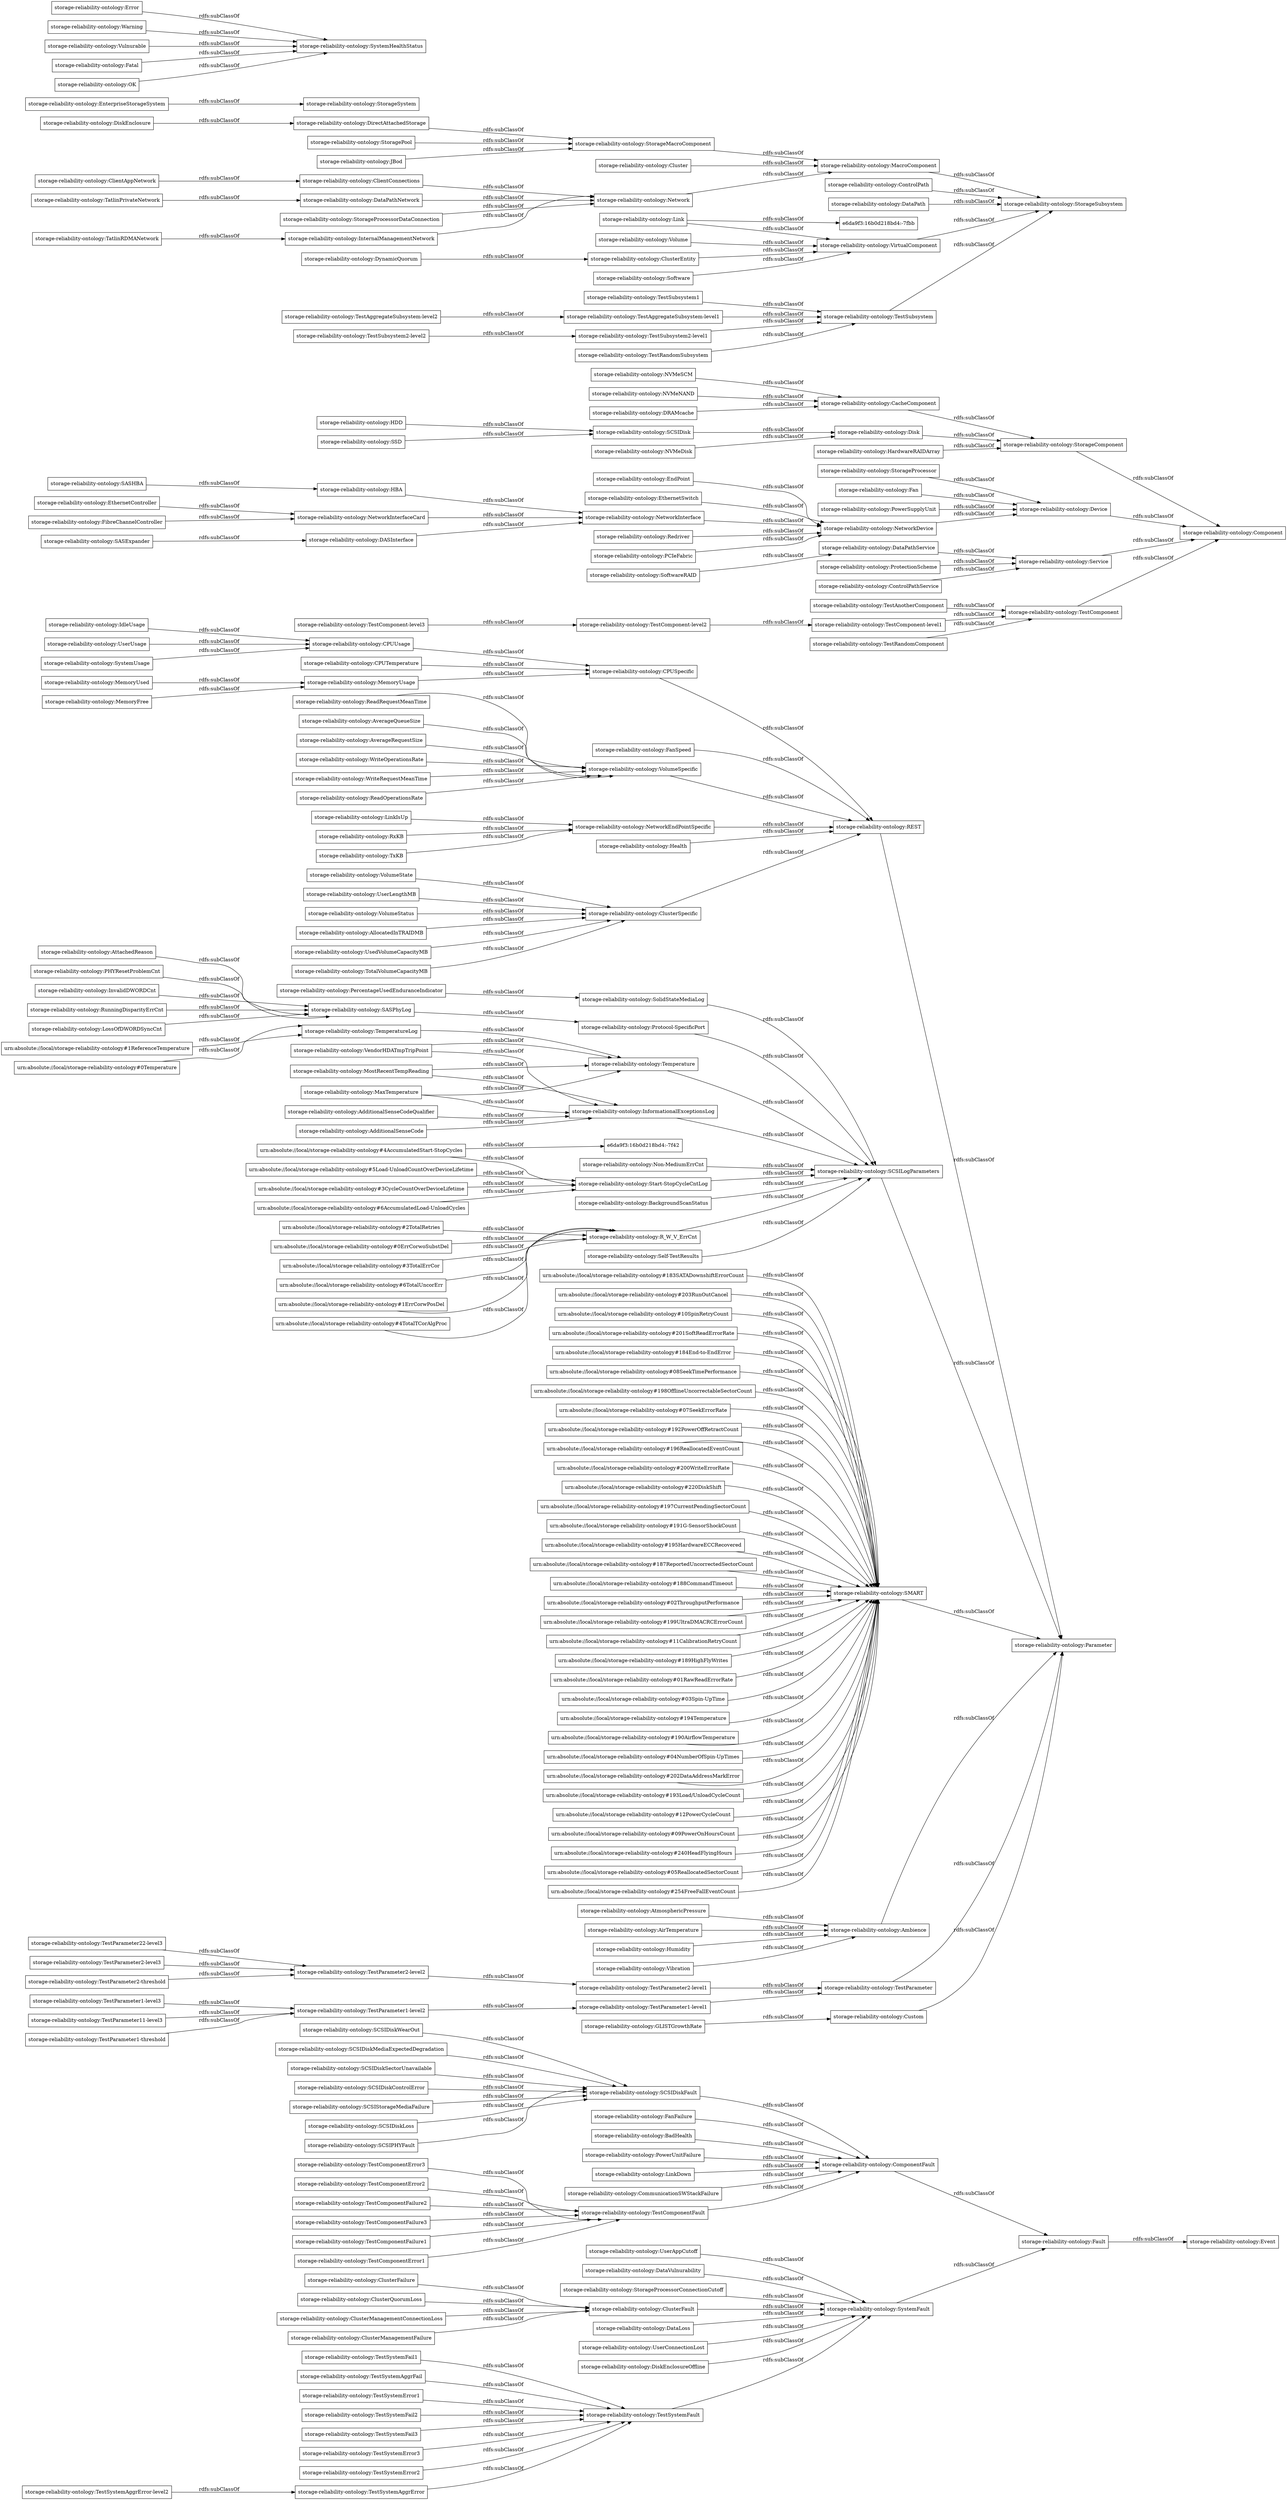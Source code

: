 digraph ar2dtool_diagram { 
rankdir=LR;
size="1000"
node [shape = rectangle, color="black"]; "storage-reliability-ontology:UserAppCutoff" "storage-reliability-ontology:ComponentFault" "storage-reliability-ontology:CPUUsage" "storage-reliability-ontology:PercentageUsedEnduranceIndicator" "urn:absolute://local/storage-reliability-ontology#1ReferenceTemperature" "urn:absolute://local/storage-reliability-ontology#01RawReadErrorRate" "storage-reliability-ontology:TestAnotherComponent" "storage-reliability-ontology:NetworkInterface" "storage-reliability-ontology:ProtectionScheme" "urn:absolute://local/storage-reliability-ontology#6TotalUncorErr" "storage-reliability-ontology:HBA" "storage-reliability-ontology:TestComponentError3" "storage-reliability-ontology:Fan" "storage-reliability-ontology:SASPhyLog" "urn:absolute://local/storage-reliability-ontology#03Spin-UpTime" "e6da9f3:16b0d218bd4:-7fbb" "storage-reliability-ontology:EthernetController" "storage-reliability-ontology:StoragePool" "storage-reliability-ontology:MemoryUsed" "urn:absolute://local/storage-reliability-ontology#194Temperature" "storage-reliability-ontology:StorageMacroComponent" "storage-reliability-ontology:ClusterEntity" "storage-reliability-ontology:TestComponent-level1" "urn:absolute://local/storage-reliability-ontology#1ErrCorwPosDel" "storage-reliability-ontology:WriteOperationsRate" "storage-reliability-ontology:TestParameter1-level1" "storage-reliability-ontology:REST" "storage-reliability-ontology:SCSILogParameters" "storage-reliability-ontology:SCSIStorageMediaFailure" "storage-reliability-ontology:Protocol-SpecificPort" "storage-reliability-ontology:ControlPathService" "storage-reliability-ontology:EnterpriseStorageSystem" "storage-reliability-ontology:FanFailure" "storage-reliability-ontology:RunningDisparityErrCnt" "urn:absolute://local/storage-reliability-ontology#190AirflowTemperature" "storage-reliability-ontology:TestComponentError2" "storage-reliability-ontology:TestSystemAggrFail" "storage-reliability-ontology:FibreChannelController" "storage-reliability-ontology:Temperature" "storage-reliability-ontology:StorageProcessorDataConnection" "storage-reliability-ontology:SMART" "storage-reliability-ontology:TestParameter22-level3" "storage-reliability-ontology:Error" "storage-reliability-ontology:Vibration" "storage-reliability-ontology:WriteRequestMeanTime" "urn:absolute://local/storage-reliability-ontology#04NumberOfSpin-UpTimes" "storage-reliability-ontology:StorageSystem" "storage-reliability-ontology:LossOfDWORDSyncCnt" "urn:absolute://local/storage-reliability-ontology#202DataAddressMarkError" "storage-reliability-ontology:ReadOperationsRate" "storage-reliability-ontology:DataVulnurability" "urn:absolute://local/storage-reliability-ontology#0Temperature" "storage-reliability-ontology:StorageProcessorConnectionCutoff" "storage-reliability-ontology:SoftwareRAID" "storage-reliability-ontology:JBod" "storage-reliability-ontology:TestSystemError1" "storage-reliability-ontology:LinkIsUp" "storage-reliability-ontology:ClusterFault" "storage-reliability-ontology:StorageSubsystem" "storage-reliability-ontology:NetworkInterfaceCard" "storage-reliability-ontology:SCSIDiskLoss" "storage-reliability-ontology:ReadRequestMeanTime" "storage-reliability-ontology:TestComponentFailure2" "urn:absolute://local/storage-reliability-ontology#193Load/UnloadCycleCount" "storage-reliability-ontology:TestSystemFail2" "storage-reliability-ontology:AverageQueueSize" "storage-reliability-ontology:CPUTemperature" "storage-reliability-ontology:AllocatedInTRAIDMB" "urn:absolute://local/storage-reliability-ontology#12PowerCycleCount" "storage-reliability-ontology:AtmosphericPressure" "storage-reliability-ontology:VendorHDATmpTripPoint" "storage-reliability-ontology:SCSIPHYFault" "storage-reliability-ontology:AdditionalSenseCode" "urn:absolute://local/storage-reliability-ontology#09PowerOnHoursCount" "storage-reliability-ontology:PowerSupplyUnit" "storage-reliability-ontology:TestSubsystem1" "urn:absolute://local/storage-reliability-ontology#240HeadFlyingHours" "urn:absolute://local/storage-reliability-ontology#05ReallocatedSectorCount" "storage-reliability-ontology:DASInterface" "storage-reliability-ontology:Software" "storage-reliability-ontology:Disk" "urn:absolute://local/storage-reliability-ontology#4TotalTCorAlgProc" "storage-reliability-ontology:SCSIDiskWearOut" "storage-reliability-ontology:RxKB" "storage-reliability-ontology:Start-StopCycleCntLog" "storage-reliability-ontology:TestComponentFailure3" "urn:absolute://local/storage-reliability-ontology#254FreeFallEventCount" "storage-reliability-ontology:ClusterQuorumLoss" "storage-reliability-ontology:TestSystemFail3" "storage-reliability-ontology:AdditionalSenseCodeQualifier" "storage-reliability-ontology:ClusterManagementConnectionLoss" "storage-reliability-ontology:DiskEnclosure" "storage-reliability-ontology:TestParameter" "storage-reliability-ontology:DataLoss" "storage-reliability-ontology:TestParameter1-level3" "storage-reliability-ontology:TestParameter1-level2" "urn:absolute://local/storage-reliability-ontology#183SATADownshiftErrorCount" "urn:absolute://local/storage-reliability-ontology#2TotalRetries" "storage-reliability-ontology:R_W_V_ErrCnt" "storage-reliability-ontology:Cluster" "storage-reliability-ontology:TestComponent-level2" "storage-reliability-ontology:Component" "urn:absolute://local/storage-reliability-ontology#203RunOutCancel" "storage-reliability-ontology:HardwareRAIDArray" "storage-reliability-ontology:InternalManagementNetwork" "storage-reliability-ontology:NetworkDevice" "storage-reliability-ontology:TestSystemError3" "storage-reliability-ontology:FanSpeed" "storage-reliability-ontology:TestAggregateSubsystem-level1" "storage-reliability-ontology:UsedVolumeCapacityMB" "storage-reliability-ontology:TatlinRDMANetwork" "storage-reliability-ontology:Ambience" "urn:absolute://local/storage-reliability-ontology#3CycleCountOverDeviceLifetime" "urn:absolute://local/storage-reliability-ontology#10SpinRetryCount" "storage-reliability-ontology:ControlPath" "storage-reliability-ontology:Redriver" "storage-reliability-ontology:VolumeSpecific" "storage-reliability-ontology:StorageComponent" "storage-reliability-ontology:Non-MediumErrCnt" "storage-reliability-ontology:Event" "urn:absolute://local/storage-reliability-ontology#6AccumulatedLoad-UnloadCycles" "urn:absolute://local/storage-reliability-ontology#201SoftReadErrorRate" "storage-reliability-ontology:MemoryFree" "storage-reliability-ontology:DataPath" "e6da9f3:16b0d218bd4:-7f42" "storage-reliability-ontology:TestParameter2-level3" "storage-reliability-ontology:BadHealth" "storage-reliability-ontology:PCIeFabric" "storage-reliability-ontology:TestComponent" "storage-reliability-ontology:SolidStateMediaLog" "storage-reliability-ontology:NetworkEndPointSpecific" "storage-reliability-ontology:EndPoint" "storage-reliability-ontology:UserConnectionLost" "storage-reliability-ontology:TestSystemError2" "urn:absolute://local/storage-reliability-ontology#184End-to-EndError" "storage-reliability-ontology:DiskEnclosureOffline" "storage-reliability-ontology:TestSystemAggrError-level2" "storage-reliability-ontology:TestSubsystem2-level2" "urn:absolute://local/storage-reliability-ontology#08SeekTimePerformance" "storage-reliability-ontology:Fault" "storage-reliability-ontology:NVMeSCM" "urn:absolute://local/storage-reliability-ontology#198OfflineUncorrectableSectorCount" "storage-reliability-ontology:PowerUnitFailure" "storage-reliability-ontology:DynamicQuorum" "urn:absolute://local/storage-reliability-ontology#07SeekErrorRate" "storage-reliability-ontology:LinkDown" "storage-reliability-ontology:Network" "urn:absolute://local/storage-reliability-ontology#192PowerOffRetractCount" "urn:absolute://local/storage-reliability-ontology#0ErrCorwoSubstDel" "storage-reliability-ontology:NVMeDisk" "storage-reliability-ontology:AttachedReason" "storage-reliability-ontology:TestSubsystem2-level1" "storage-reliability-ontology:MacroComponent" "storage-reliability-ontology:TxKB" "storage-reliability-ontology:ClientConnections" "storage-reliability-ontology:TestSystemFault" "storage-reliability-ontology:CacheComponent" "storage-reliability-ontology:AverageRequestSize" "urn:absolute://local/storage-reliability-ontology#196ReallocatedEventCount" "storage-reliability-ontology:DirectAttachedStorage" "storage-reliability-ontology:SystemFault" "storage-reliability-ontology:TestComponentFailure1" "urn:absolute://local/storage-reliability-ontology#200WriteErrorRate" "storage-reliability-ontology:Health" "storage-reliability-ontology:NVMeNAND" "storage-reliability-ontology:IdleUsage" "storage-reliability-ontology:SCSIDiskMediaExpectedDegradation" "storage-reliability-ontology:Parameter" "urn:absolute://local/storage-reliability-ontology#220DiskShift" "storage-reliability-ontology:TotalVolumeCapacityMB" "storage-reliability-ontology:BackgroundScanStatus" "storage-reliability-ontology:TestComponent-level3" "storage-reliability-ontology:TestParameter11-level3" "urn:absolute://local/storage-reliability-ontology#197CurrentPendingSectorCount" "storage-reliability-ontology:VolumeState" "storage-reliability-ontology:Device" "storage-reliability-ontology:EthernetSwitch" "storage-reliability-ontology:StorageProcessor" "storage-reliability-ontology:ClientAppNetwork" "urn:absolute://local/storage-reliability-ontology#191G-SensorShockCount" "storage-reliability-ontology:TestAggregateSubsystem-level2" "urn:absolute://local/storage-reliability-ontology#195HardwareECCRecovered" "storage-reliability-ontology:TestParameter1-threshold" "storage-reliability-ontology:SystemHealthStatus" "storage-reliability-ontology:PHYResetProblemCnt" "storage-reliability-ontology:ClusterSpecific" "storage-reliability-ontology:TestRandomComponent" "storage-reliability-ontology:TestParameter2-threshold" "storage-reliability-ontology:Custom" "storage-reliability-ontology:DRAMcache" "storage-reliability-ontology:SASExpander" "storage-reliability-ontology:Warning" "storage-reliability-ontology:UserLengthMB" "storage-reliability-ontology:AirTemperature" "storage-reliability-ontology:TemperatureLog" "storage-reliability-ontology:TestParameter2-level1" "storage-reliability-ontology:Link" "storage-reliability-ontology:TatlinPrivateNetwork" "urn:absolute://local/storage-reliability-ontology#187ReportedUncorrectedSectorCount" "storage-reliability-ontology:Vulnurable" "storage-reliability-ontology:Service" "storage-reliability-ontology:InformationalExceptionsLog" "urn:absolute://local/storage-reliability-ontology#188CommandTimeout" "urn:absolute://local/storage-reliability-ontology#02ThroughputPerformance" "urn:absolute://local/storage-reliability-ontology#199UltraDMACRCErrorCount" "storage-reliability-ontology:Humidity" "storage-reliability-ontology:TestComponentError1" "storage-reliability-ontology:SASHBA" "storage-reliability-ontology:MaxTemperature" "storage-reliability-ontology:DataPathNetwork" "urn:absolute://local/storage-reliability-ontology#4AccumulatedStart-StopCycles" "storage-reliability-ontology:Fatal" "storage-reliability-ontology:HDD" "storage-reliability-ontology:CommunicationSWStackFailure" "storage-reliability-ontology:VirtualComponent" "storage-reliability-ontology:TestParameter2-level2" "storage-reliability-ontology:SSD" "storage-reliability-ontology:SCSIDisk" "storage-reliability-ontology:MemoryUsage" "storage-reliability-ontology:ClusterManagementFailure" "urn:absolute://local/storage-reliability-ontology#11CalibrationRetryCount" "storage-reliability-ontology:OK" "storage-reliability-ontology:DataPathService" "storage-reliability-ontology:TestSubsystem" "urn:absolute://local/storage-reliability-ontology#3TotalErrCor" "storage-reliability-ontology:UserUsage" "storage-reliability-ontology:TestSystemAggrError" "storage-reliability-ontology:Volume" "storage-reliability-ontology:SCSIDiskSectorUnavailable" "storage-reliability-ontology:ClusterFailure" "storage-reliability-ontology:TestRandomSubsystem" "storage-reliability-ontology:TestComponentFault" "storage-reliability-ontology:SCSIDiskFault" "storage-reliability-ontology:InvalidDWORDCnt" "storage-reliability-ontology:GLISTGrowthRate" "urn:absolute://local/storage-reliability-ontology#5Load-UnloadCountOverDeviceLifetime" "storage-reliability-ontology:TestSystemFail1" "urn:absolute://local/storage-reliability-ontology#189HighFlyWrites" "storage-reliability-ontology:Self-TestResults" "storage-reliability-ontology:VolumeStatus" "storage-reliability-ontology:SCSIDiskControlError" "storage-reliability-ontology:CPUSpecific" "storage-reliability-ontology:MostRecentTempReading" "storage-reliability-ontology:SystemUsage" ; /*classes style*/
	"storage-reliability-ontology:StoragePool" -> "storage-reliability-ontology:StorageMacroComponent" [ label = "rdfs:subClassOf" ];
	"storage-reliability-ontology:NVMeDisk" -> "storage-reliability-ontology:Disk" [ label = "rdfs:subClassOf" ];
	"urn:absolute://local/storage-reliability-ontology#193Load/UnloadCycleCount" -> "storage-reliability-ontology:SMART" [ label = "rdfs:subClassOf" ];
	"storage-reliability-ontology:PowerUnitFailure" -> "storage-reliability-ontology:ComponentFault" [ label = "rdfs:subClassOf" ];
	"storage-reliability-ontology:SCSIDiskSectorUnavailable" -> "storage-reliability-ontology:SCSIDiskFault" [ label = "rdfs:subClassOf" ];
	"storage-reliability-ontology:StorageComponent" -> "storage-reliability-ontology:Component" [ label = "rdfs:subClassOf" ];
	"storage-reliability-ontology:TestSystemAggrFail" -> "storage-reliability-ontology:TestSystemFault" [ label = "rdfs:subClassOf" ];
	"urn:absolute://local/storage-reliability-ontology#194Temperature" -> "storage-reliability-ontology:SMART" [ label = "rdfs:subClassOf" ];
	"storage-reliability-ontology:Disk" -> "storage-reliability-ontology:StorageComponent" [ label = "rdfs:subClassOf" ];
	"storage-reliability-ontology:DataPath" -> "storage-reliability-ontology:StorageSubsystem" [ label = "rdfs:subClassOf" ];
	"storage-reliability-ontology:PercentageUsedEnduranceIndicator" -> "storage-reliability-ontology:SolidStateMediaLog" [ label = "rdfs:subClassOf" ];
	"storage-reliability-ontology:SCSIStorageMediaFailure" -> "storage-reliability-ontology:SCSIDiskFault" [ label = "rdfs:subClassOf" ];
	"storage-reliability-ontology:SCSIDisk" -> "storage-reliability-ontology:Disk" [ label = "rdfs:subClassOf" ];
	"storage-reliability-ontology:MemoryUsage" -> "storage-reliability-ontology:CPUSpecific" [ label = "rdfs:subClassOf" ];
	"storage-reliability-ontology:Protocol-SpecificPort" -> "storage-reliability-ontology:SCSILogParameters" [ label = "rdfs:subClassOf" ];
	"storage-reliability-ontology:ControlPathService" -> "storage-reliability-ontology:Service" [ label = "rdfs:subClassOf" ];
	"storage-reliability-ontology:Temperature" -> "storage-reliability-ontology:SCSILogParameters" [ label = "rdfs:subClassOf" ];
	"storage-reliability-ontology:DataPathService" -> "storage-reliability-ontology:Service" [ label = "rdfs:subClassOf" ];
	"storage-reliability-ontology:TestComponentFault" -> "storage-reliability-ontology:ComponentFault" [ label = "rdfs:subClassOf" ];
	"storage-reliability-ontology:SCSIDiskControlError" -> "storage-reliability-ontology:SCSIDiskFault" [ label = "rdfs:subClassOf" ];
	"urn:absolute://local/storage-reliability-ontology#09PowerOnHoursCount" -> "storage-reliability-ontology:SMART" [ label = "rdfs:subClassOf" ];
	"urn:absolute://local/storage-reliability-ontology#240HeadFlyingHours" -> "storage-reliability-ontology:SMART" [ label = "rdfs:subClassOf" ];
	"urn:absolute://local/storage-reliability-ontology#196ReallocatedEventCount" -> "storage-reliability-ontology:SMART" [ label = "rdfs:subClassOf" ];
	"storage-reliability-ontology:GLISTGrowthRate" -> "storage-reliability-ontology:Custom" [ label = "rdfs:subClassOf" ];
	"storage-reliability-ontology:DataLoss" -> "storage-reliability-ontology:SystemFault" [ label = "rdfs:subClassOf" ];
	"storage-reliability-ontology:VolumeState" -> "storage-reliability-ontology:ClusterSpecific" [ label = "rdfs:subClassOf" ];
	"storage-reliability-ontology:DiskEnclosureOffline" -> "storage-reliability-ontology:SystemFault" [ label = "rdfs:subClassOf" ];
	"storage-reliability-ontology:CPUSpecific" -> "storage-reliability-ontology:REST" [ label = "rdfs:subClassOf" ];
	"storage-reliability-ontology:FanFailure" -> "storage-reliability-ontology:ComponentFault" [ label = "rdfs:subClassOf" ];
	"storage-reliability-ontology:TatlinRDMANetwork" -> "storage-reliability-ontology:InternalManagementNetwork" [ label = "rdfs:subClassOf" ];
	"storage-reliability-ontology:ComponentFault" -> "storage-reliability-ontology:Fault" [ label = "rdfs:subClassOf" ];
	"storage-reliability-ontology:TestSystemAggrError-level2" -> "storage-reliability-ontology:TestSystemAggrError" [ label = "rdfs:subClassOf" ];
	"storage-reliability-ontology:TestSubsystem1" -> "storage-reliability-ontology:TestSubsystem" [ label = "rdfs:subClassOf" ];
	"storage-reliability-ontology:Ambience" -> "storage-reliability-ontology:Parameter" [ label = "rdfs:subClassOf" ];
	"storage-reliability-ontology:ClusterManagementConnectionLoss" -> "storage-reliability-ontology:ClusterFault" [ label = "rdfs:subClassOf" ];
	"storage-reliability-ontology:PowerSupplyUnit" -> "storage-reliability-ontology:Device" [ label = "rdfs:subClassOf" ];
	"urn:absolute://local/storage-reliability-ontology#197CurrentPendingSectorCount" -> "storage-reliability-ontology:SMART" [ label = "rdfs:subClassOf" ];
	"storage-reliability-ontology:ClientAppNetwork" -> "storage-reliability-ontology:ClientConnections" [ label = "rdfs:subClassOf" ];
	"storage-reliability-ontology:TestParameter2-level3" -> "storage-reliability-ontology:TestParameter2-level2" [ label = "rdfs:subClassOf" ];
	"storage-reliability-ontology:TestSystemFail3" -> "storage-reliability-ontology:TestSystemFault" [ label = "rdfs:subClassOf" ];
	"storage-reliability-ontology:Start-StopCycleCntLog" -> "storage-reliability-ontology:SCSILogParameters" [ label = "rdfs:subClassOf" ];
	"storage-reliability-ontology:TestSystemFault" -> "storage-reliability-ontology:SystemFault" [ label = "rdfs:subClassOf" ];
	"urn:absolute://local/storage-reliability-ontology#189HighFlyWrites" -> "storage-reliability-ontology:SMART" [ label = "rdfs:subClassOf" ];
	"storage-reliability-ontology:ClusterFailure" -> "storage-reliability-ontology:ClusterFault" [ label = "rdfs:subClassOf" ];
	"storage-reliability-ontology:DiskEnclosure" -> "storage-reliability-ontology:DirectAttachedStorage" [ label = "rdfs:subClassOf" ];
	"urn:absolute://local/storage-reliability-ontology#200WriteErrorRate" -> "storage-reliability-ontology:SMART" [ label = "rdfs:subClassOf" ];
	"urn:absolute://local/storage-reliability-ontology#1ReferenceTemperature" -> "storage-reliability-ontology:TemperatureLog" [ label = "rdfs:subClassOf" ];
	"storage-reliability-ontology:AdditionalSenseCode" -> "storage-reliability-ontology:InformationalExceptionsLog" [ label = "rdfs:subClassOf" ];
	"urn:absolute://local/storage-reliability-ontology#08SeekTimePerformance" -> "storage-reliability-ontology:SMART" [ label = "rdfs:subClassOf" ];
	"storage-reliability-ontology:Link" -> "e6da9f3:16b0d218bd4:-7fbb" [ label = "rdfs:subClassOf" ];
	"storage-reliability-ontology:Link" -> "storage-reliability-ontology:VirtualComponent" [ label = "rdfs:subClassOf" ];
	"storage-reliability-ontology:BadHealth" -> "storage-reliability-ontology:ComponentFault" [ label = "rdfs:subClassOf" ];
	"storage-reliability-ontology:TestRandomSubsystem" -> "storage-reliability-ontology:TestSubsystem" [ label = "rdfs:subClassOf" ];
	"storage-reliability-ontology:JBod" -> "storage-reliability-ontology:StorageMacroComponent" [ label = "rdfs:subClassOf" ];
	"storage-reliability-ontology:ClusterFault" -> "storage-reliability-ontology:SystemFault" [ label = "rdfs:subClassOf" ];
	"storage-reliability-ontology:SystemUsage" -> "storage-reliability-ontology:CPUUsage" [ label = "rdfs:subClassOf" ];
	"storage-reliability-ontology:MacroComponent" -> "storage-reliability-ontology:StorageSubsystem" [ label = "rdfs:subClassOf" ];
	"storage-reliability-ontology:TestComponentFailure2" -> "storage-reliability-ontology:TestComponentFault" [ label = "rdfs:subClassOf" ];
	"storage-reliability-ontology:Redriver" -> "storage-reliability-ontology:NetworkDevice" [ label = "rdfs:subClassOf" ];
	"storage-reliability-ontology:AttachedReason" -> "storage-reliability-ontology:SASPhyLog" [ label = "rdfs:subClassOf" ];
	"storage-reliability-ontology:AdditionalSenseCodeQualifier" -> "storage-reliability-ontology:InformationalExceptionsLog" [ label = "rdfs:subClassOf" ];
	"storage-reliability-ontology:TestComponentError2" -> "storage-reliability-ontology:TestComponentFault" [ label = "rdfs:subClassOf" ];
	"urn:absolute://local/storage-reliability-ontology#184End-to-EndError" -> "storage-reliability-ontology:SMART" [ label = "rdfs:subClassOf" ];
	"storage-reliability-ontology:LinkIsUp" -> "storage-reliability-ontology:NetworkEndPointSpecific" [ label = "rdfs:subClassOf" ];
	"storage-reliability-ontology:Service" -> "storage-reliability-ontology:Component" [ label = "rdfs:subClassOf" ];
	"urn:absolute://local/storage-reliability-ontology#0Temperature" -> "storage-reliability-ontology:TemperatureLog" [ label = "rdfs:subClassOf" ];
	"storage-reliability-ontology:PCIeFabric" -> "storage-reliability-ontology:NetworkDevice" [ label = "rdfs:subClassOf" ];
	"storage-reliability-ontology:WriteOperationsRate" -> "storage-reliability-ontology:VolumeSpecific" [ label = "rdfs:subClassOf" ];
	"storage-reliability-ontology:Health" -> "storage-reliability-ontology:REST" [ label = "rdfs:subClassOf" ];
	"storage-reliability-ontology:StorageProcessorDataConnection" -> "storage-reliability-ontology:Network" [ label = "rdfs:subClassOf" ];
	"storage-reliability-ontology:TestComponent-level3" -> "storage-reliability-ontology:TestComponent-level2" [ label = "rdfs:subClassOf" ];
	"urn:absolute://local/storage-reliability-ontology#195HardwareECCRecovered" -> "storage-reliability-ontology:SMART" [ label = "rdfs:subClassOf" ];
	"storage-reliability-ontology:WriteRequestMeanTime" -> "storage-reliability-ontology:VolumeSpecific" [ label = "rdfs:subClassOf" ];
	"urn:absolute://local/storage-reliability-ontology#220DiskShift" -> "storage-reliability-ontology:SMART" [ label = "rdfs:subClassOf" ];
	"storage-reliability-ontology:CacheComponent" -> "storage-reliability-ontology:StorageComponent" [ label = "rdfs:subClassOf" ];
	"storage-reliability-ontology:NetworkEndPointSpecific" -> "storage-reliability-ontology:REST" [ label = "rdfs:subClassOf" ];
	"storage-reliability-ontology:ClientConnections" -> "storage-reliability-ontology:Network" [ label = "rdfs:subClassOf" ];
	"storage-reliability-ontology:SoftwareRAID" -> "storage-reliability-ontology:DataPathService" [ label = "rdfs:subClassOf" ];
	"storage-reliability-ontology:TestAggregateSubsystem-level1" -> "storage-reliability-ontology:TestSubsystem" [ label = "rdfs:subClassOf" ];
	"storage-reliability-ontology:TestSystemError2" -> "storage-reliability-ontology:TestSystemFault" [ label = "rdfs:subClassOf" ];
	"storage-reliability-ontology:TxKB" -> "storage-reliability-ontology:NetworkEndPointSpecific" [ label = "rdfs:subClassOf" ];
	"storage-reliability-ontology:Humidity" -> "storage-reliability-ontology:Ambience" [ label = "rdfs:subClassOf" ];
	"storage-reliability-ontology:TestParameter1-level3" -> "storage-reliability-ontology:TestParameter1-level2" [ label = "rdfs:subClassOf" ];
	"urn:absolute://local/storage-reliability-ontology#199UltraDMACRCErrorCount" -> "storage-reliability-ontology:SMART" [ label = "rdfs:subClassOf" ];
	"storage-reliability-ontology:DynamicQuorum" -> "storage-reliability-ontology:ClusterEntity" [ label = "rdfs:subClassOf" ];
	"urn:absolute://local/storage-reliability-ontology#3TotalErrCor" -> "storage-reliability-ontology:R_W_V_ErrCnt" [ label = "rdfs:subClassOf" ];
	"storage-reliability-ontology:TestSubsystem2-level2" -> "storage-reliability-ontology:TestSubsystem2-level1" [ label = "rdfs:subClassOf" ];
	"urn:absolute://local/storage-reliability-ontology#188CommandTimeout" -> "storage-reliability-ontology:SMART" [ label = "rdfs:subClassOf" ];
	"storage-reliability-ontology:DataPathNetwork" -> "storage-reliability-ontology:Network" [ label = "rdfs:subClassOf" ];
	"storage-reliability-ontology:CommunicationSWStackFailure" -> "storage-reliability-ontology:ComponentFault" [ label = "rdfs:subClassOf" ];
	"storage-reliability-ontology:Error" -> "storage-reliability-ontology:SystemHealthStatus" [ label = "rdfs:subClassOf" ];
	"storage-reliability-ontology:Fault" -> "storage-reliability-ontology:Event" [ label = "rdfs:subClassOf" ];
	"storage-reliability-ontology:Cluster" -> "storage-reliability-ontology:MacroComponent" [ label = "rdfs:subClassOf" ];
	"storage-reliability-ontology:TestParameter2-level1" -> "storage-reliability-ontology:TestParameter" [ label = "rdfs:subClassOf" ];
	"storage-reliability-ontology:TestSystemFail1" -> "storage-reliability-ontology:TestSystemFault" [ label = "rdfs:subClassOf" ];
	"urn:absolute://local/storage-reliability-ontology#01RawReadErrorRate" -> "storage-reliability-ontology:SMART" [ label = "rdfs:subClassOf" ];
	"storage-reliability-ontology:SCSILogParameters" -> "storage-reliability-ontology:Parameter" [ label = "rdfs:subClassOf" ];
	"storage-reliability-ontology:SolidStateMediaLog" -> "storage-reliability-ontology:SCSILogParameters" [ label = "rdfs:subClassOf" ];
	"storage-reliability-ontology:DirectAttachedStorage" -> "storage-reliability-ontology:StorageMacroComponent" [ label = "rdfs:subClassOf" ];
	"storage-reliability-ontology:Fatal" -> "storage-reliability-ontology:SystemHealthStatus" [ label = "rdfs:subClassOf" ];
	"storage-reliability-ontology:EthernetController" -> "storage-reliability-ontology:NetworkInterfaceCard" [ label = "rdfs:subClassOf" ];
	"storage-reliability-ontology:SCSIDiskWearOut" -> "storage-reliability-ontology:SCSIDiskFault" [ label = "rdfs:subClassOf" ];
	"storage-reliability-ontology:MaxTemperature" -> "storage-reliability-ontology:Temperature" [ label = "rdfs:subClassOf" ];
	"storage-reliability-ontology:MaxTemperature" -> "storage-reliability-ontology:InformationalExceptionsLog" [ label = "rdfs:subClassOf" ];
	"storage-reliability-ontology:SASHBA" -> "storage-reliability-ontology:HBA" [ label = "rdfs:subClassOf" ];
	"storage-reliability-ontology:SASExpander" -> "storage-reliability-ontology:DASInterface" [ label = "rdfs:subClassOf" ];
	"urn:absolute://local/storage-reliability-ontology#11CalibrationRetryCount" -> "storage-reliability-ontology:SMART" [ label = "rdfs:subClassOf" ];
	"urn:absolute://local/storage-reliability-ontology#5Load-UnloadCountOverDeviceLifetime" -> "storage-reliability-ontology:Start-StopCycleCntLog" [ label = "rdfs:subClassOf" ];
	"urn:absolute://local/storage-reliability-ontology#3CycleCountOverDeviceLifetime" -> "storage-reliability-ontology:Start-StopCycleCntLog" [ label = "rdfs:subClassOf" ];
	"storage-reliability-ontology:AverageRequestSize" -> "storage-reliability-ontology:VolumeSpecific" [ label = "rdfs:subClassOf" ];
	"storage-reliability-ontology:TatlinPrivateNetwork" -> "storage-reliability-ontology:DataPathNetwork" [ label = "rdfs:subClassOf" ];
	"storage-reliability-ontology:MemoryUsed" -> "storage-reliability-ontology:MemoryUsage" [ label = "rdfs:subClassOf" ];
	"urn:absolute://local/storage-reliability-ontology#4TotalTCorAlgProc" -> "storage-reliability-ontology:R_W_V_ErrCnt" [ label = "rdfs:subClassOf" ];
	"storage-reliability-ontology:InformationalExceptionsLog" -> "storage-reliability-ontology:SCSILogParameters" [ label = "rdfs:subClassOf" ];
	"storage-reliability-ontology:SCSIDiskMediaExpectedDegradation" -> "storage-reliability-ontology:SCSIDiskFault" [ label = "rdfs:subClassOf" ];
	"storage-reliability-ontology:TotalVolumeCapacityMB" -> "storage-reliability-ontology:ClusterSpecific" [ label = "rdfs:subClassOf" ];
	"storage-reliability-ontology:Device" -> "storage-reliability-ontology:Component" [ label = "rdfs:subClassOf" ];
	"storage-reliability-ontology:TemperatureLog" -> "storage-reliability-ontology:Temperature" [ label = "rdfs:subClassOf" ];
	"storage-reliability-ontology:TestParameter11-level3" -> "storage-reliability-ontology:TestParameter1-level2" [ label = "rdfs:subClassOf" ];
	"storage-reliability-ontology:NVMeSCM" -> "storage-reliability-ontology:CacheComponent" [ label = "rdfs:subClassOf" ];
	"storage-reliability-ontology:StorageMacroComponent" -> "storage-reliability-ontology:MacroComponent" [ label = "rdfs:subClassOf" ];
	"urn:absolute://local/storage-reliability-ontology#6TotalUncorErr" -> "storage-reliability-ontology:R_W_V_ErrCnt" [ label = "rdfs:subClassOf" ];
	"storage-reliability-ontology:InvalidDWORDCnt" -> "storage-reliability-ontology:SASPhyLog" [ label = "rdfs:subClassOf" ];
	"storage-reliability-ontology:StorageProcessorConnectionCutoff" -> "storage-reliability-ontology:SystemFault" [ label = "rdfs:subClassOf" ];
	"storage-reliability-ontology:TestComponent-level1" -> "storage-reliability-ontology:TestComponent" [ label = "rdfs:subClassOf" ];
	"urn:absolute://local/storage-reliability-ontology#203RunOutCancel" -> "storage-reliability-ontology:SMART" [ label = "rdfs:subClassOf" ];
	"urn:absolute://local/storage-reliability-ontology#183SATADownshiftErrorCount" -> "storage-reliability-ontology:SMART" [ label = "rdfs:subClassOf" ];
	"storage-reliability-ontology:Non-MediumErrCnt" -> "storage-reliability-ontology:SCSILogParameters" [ label = "rdfs:subClassOf" ];
	"storage-reliability-ontology:UserUsage" -> "storage-reliability-ontology:CPUUsage" [ label = "rdfs:subClassOf" ];
	"storage-reliability-ontology:EthernetSwitch" -> "storage-reliability-ontology:NetworkDevice" [ label = "rdfs:subClassOf" ];
	"storage-reliability-ontology:NetworkInterface" -> "storage-reliability-ontology:NetworkDevice" [ label = "rdfs:subClassOf" ];
	"urn:absolute://local/storage-reliability-ontology#03Spin-UpTime" -> "storage-reliability-ontology:SMART" [ label = "rdfs:subClassOf" ];
	"storage-reliability-ontology:Custom" -> "storage-reliability-ontology:Parameter" [ label = "rdfs:subClassOf" ];
	"storage-reliability-ontology:FanSpeed" -> "storage-reliability-ontology:REST" [ label = "rdfs:subClassOf" ];
	"storage-reliability-ontology:Volume" -> "storage-reliability-ontology:VirtualComponent" [ label = "rdfs:subClassOf" ];
	"storage-reliability-ontology:Network" -> "storage-reliability-ontology:MacroComponent" [ label = "rdfs:subClassOf" ];
	"storage-reliability-ontology:UsedVolumeCapacityMB" -> "storage-reliability-ontology:ClusterSpecific" [ label = "rdfs:subClassOf" ];
	"storage-reliability-ontology:RxKB" -> "storage-reliability-ontology:NetworkEndPointSpecific" [ label = "rdfs:subClassOf" ];
	"storage-reliability-ontology:MemoryFree" -> "storage-reliability-ontology:MemoryUsage" [ label = "rdfs:subClassOf" ];
	"storage-reliability-ontology:TestParameter1-level1" -> "storage-reliability-ontology:TestParameter" [ label = "rdfs:subClassOf" ];
	"storage-reliability-ontology:AirTemperature" -> "storage-reliability-ontology:Ambience" [ label = "rdfs:subClassOf" ];
	"storage-reliability-ontology:EndPoint" -> "storage-reliability-ontology:NetworkDevice" [ label = "rdfs:subClassOf" ];
	"storage-reliability-ontology:ProtectionScheme" -> "storage-reliability-ontology:Service" [ label = "rdfs:subClassOf" ];
	"storage-reliability-ontology:LinkDown" -> "storage-reliability-ontology:ComponentFault" [ label = "rdfs:subClassOf" ];
	"storage-reliability-ontology:Warning" -> "storage-reliability-ontology:SystemHealthStatus" [ label = "rdfs:subClassOf" ];
	"storage-reliability-ontology:TestParameter1-threshold" -> "storage-reliability-ontology:TestParameter1-level2" [ label = "rdfs:subClassOf" ];
	"storage-reliability-ontology:TestSubsystem" -> "storage-reliability-ontology:StorageSubsystem" [ label = "rdfs:subClassOf" ];
	"urn:absolute://local/storage-reliability-ontology#12PowerCycleCount" -> "storage-reliability-ontology:SMART" [ label = "rdfs:subClassOf" ];
	"storage-reliability-ontology:HDD" -> "storage-reliability-ontology:SCSIDisk" [ label = "rdfs:subClassOf" ];
	"urn:absolute://local/storage-reliability-ontology#254FreeFallEventCount" -> "storage-reliability-ontology:SMART" [ label = "rdfs:subClassOf" ];
	"storage-reliability-ontology:TestComponentFailure3" -> "storage-reliability-ontology:TestComponentFault" [ label = "rdfs:subClassOf" ];
	"storage-reliability-ontology:MostRecentTempReading" -> "storage-reliability-ontology:Temperature" [ label = "rdfs:subClassOf" ];
	"storage-reliability-ontology:MostRecentTempReading" -> "storage-reliability-ontology:InformationalExceptionsLog" [ label = "rdfs:subClassOf" ];
	"storage-reliability-ontology:CPUUsage" -> "storage-reliability-ontology:CPUSpecific" [ label = "rdfs:subClassOf" ];
	"storage-reliability-ontology:TestComponentError3" -> "storage-reliability-ontology:TestComponentFault" [ label = "rdfs:subClassOf" ];
	"urn:absolute://local/storage-reliability-ontology#10SpinRetryCount" -> "storage-reliability-ontology:SMART" [ label = "rdfs:subClassOf" ];
	"storage-reliability-ontology:R_W_V_ErrCnt" -> "storage-reliability-ontology:SCSILogParameters" [ label = "rdfs:subClassOf" ];
	"storage-reliability-ontology:ClusterEntity" -> "storage-reliability-ontology:VirtualComponent" [ label = "rdfs:subClassOf" ];
	"storage-reliability-ontology:CPUTemperature" -> "storage-reliability-ontology:CPUSpecific" [ label = "rdfs:subClassOf" ];
	"urn:absolute://local/storage-reliability-ontology#4AccumulatedStart-StopCycles" -> "e6da9f3:16b0d218bd4:-7f42" [ label = "rdfs:subClassOf" ];
	"urn:absolute://local/storage-reliability-ontology#4AccumulatedStart-StopCycles" -> "storage-reliability-ontology:Start-StopCycleCntLog" [ label = "rdfs:subClassOf" ];
	"storage-reliability-ontology:ClusterSpecific" -> "storage-reliability-ontology:REST" [ label = "rdfs:subClassOf" ];
	"urn:absolute://local/storage-reliability-ontology#190AirflowTemperature" -> "storage-reliability-ontology:SMART" [ label = "rdfs:subClassOf" ];
	"storage-reliability-ontology:AverageQueueSize" -> "storage-reliability-ontology:VolumeSpecific" [ label = "rdfs:subClassOf" ];
	"storage-reliability-ontology:HardwareRAIDArray" -> "storage-reliability-ontology:StorageComponent" [ label = "rdfs:subClassOf" ];
	"storage-reliability-ontology:TestAggregateSubsystem-level2" -> "storage-reliability-ontology:TestAggregateSubsystem-level1" [ label = "rdfs:subClassOf" ];
	"storage-reliability-ontology:InternalManagementNetwork" -> "storage-reliability-ontology:Network" [ label = "rdfs:subClassOf" ];
	"urn:absolute://local/storage-reliability-ontology#6AccumulatedLoad-UnloadCycles" -> "storage-reliability-ontology:Start-StopCycleCntLog" [ label = "rdfs:subClassOf" ];
	"storage-reliability-ontology:SMART" -> "storage-reliability-ontology:Parameter" [ label = "rdfs:subClassOf" ];
	"urn:absolute://local/storage-reliability-ontology#02ThroughputPerformance" -> "storage-reliability-ontology:SMART" [ label = "rdfs:subClassOf" ];
	"storage-reliability-ontology:TestAnotherComponent" -> "storage-reliability-ontology:TestComponent" [ label = "rdfs:subClassOf" ];
	"urn:absolute://local/storage-reliability-ontology#0ErrCorwoSubstDel" -> "storage-reliability-ontology:R_W_V_ErrCnt" [ label = "rdfs:subClassOf" ];
	"storage-reliability-ontology:TestSystemError3" -> "storage-reliability-ontology:TestSystemFault" [ label = "rdfs:subClassOf" ];
	"urn:absolute://local/storage-reliability-ontology#191G-SensorShockCount" -> "storage-reliability-ontology:SMART" [ label = "rdfs:subClassOf" ];
	"storage-reliability-ontology:TestParameter22-level3" -> "storage-reliability-ontology:TestParameter2-level2" [ label = "rdfs:subClassOf" ];
	"storage-reliability-ontology:UserLengthMB" -> "storage-reliability-ontology:ClusterSpecific" [ label = "rdfs:subClassOf" ];
	"storage-reliability-ontology:SCSIDiskLoss" -> "storage-reliability-ontology:SCSIDiskFault" [ label = "rdfs:subClassOf" ];
	"storage-reliability-ontology:VendorHDATmpTripPoint" -> "storage-reliability-ontology:Temperature" [ label = "rdfs:subClassOf" ];
	"storage-reliability-ontology:VendorHDATmpTripPoint" -> "storage-reliability-ontology:InformationalExceptionsLog" [ label = "rdfs:subClassOf" ];
	"storage-reliability-ontology:EnterpriseStorageSystem" -> "storage-reliability-ontology:StorageSystem" [ label = "rdfs:subClassOf" ];
	"urn:absolute://local/storage-reliability-ontology#192PowerOffRetractCount" -> "storage-reliability-ontology:SMART" [ label = "rdfs:subClassOf" ];
	"urn:absolute://local/storage-reliability-ontology#187ReportedUncorrectedSectorCount" -> "storage-reliability-ontology:SMART" [ label = "rdfs:subClassOf" ];
	"storage-reliability-ontology:IdleUsage" -> "storage-reliability-ontology:CPUUsage" [ label = "rdfs:subClassOf" ];
	"storage-reliability-ontology:TestComponent" -> "storage-reliability-ontology:Component" [ label = "rdfs:subClassOf" ];
	"storage-reliability-ontology:VolumeStatus" -> "storage-reliability-ontology:ClusterSpecific" [ label = "rdfs:subClassOf" ];
	"urn:absolute://local/storage-reliability-ontology#04NumberOfSpin-UpTimes" -> "storage-reliability-ontology:SMART" [ label = "rdfs:subClassOf" ];
	"storage-reliability-ontology:TestParameter2-level2" -> "storage-reliability-ontology:TestParameter2-level1" [ label = "rdfs:subClassOf" ];
	"storage-reliability-ontology:TestSystemFail2" -> "storage-reliability-ontology:TestSystemFault" [ label = "rdfs:subClassOf" ];
	"storage-reliability-ontology:SCSIDiskFault" -> "storage-reliability-ontology:ComponentFault" [ label = "rdfs:subClassOf" ];
	"storage-reliability-ontology:UserConnectionLost" -> "storage-reliability-ontology:SystemFault" [ label = "rdfs:subClassOf" ];
	"storage-reliability-ontology:VirtualComponent" -> "storage-reliability-ontology:StorageSubsystem" [ label = "rdfs:subClassOf" ];
	"storage-reliability-ontology:SystemFault" -> "storage-reliability-ontology:Fault" [ label = "rdfs:subClassOf" ];
	"storage-reliability-ontology:TestRandomComponent" -> "storage-reliability-ontology:TestComponent" [ label = "rdfs:subClassOf" ];
	"storage-reliability-ontology:RunningDisparityErrCnt" -> "storage-reliability-ontology:SASPhyLog" [ label = "rdfs:subClassOf" ];
	"urn:absolute://local/storage-reliability-ontology#201SoftReadErrorRate" -> "storage-reliability-ontology:SMART" [ label = "rdfs:subClassOf" ];
	"storage-reliability-ontology:ControlPath" -> "storage-reliability-ontology:StorageSubsystem" [ label = "rdfs:subClassOf" ];
	"storage-reliability-ontology:TestSystemAggrError" -> "storage-reliability-ontology:TestSystemFault" [ label = "rdfs:subClassOf" ];
	"storage-reliability-ontology:REST" -> "storage-reliability-ontology:Parameter" [ label = "rdfs:subClassOf" ];
	"storage-reliability-ontology:Self-TestResults" -> "storage-reliability-ontology:SCSILogParameters" [ label = "rdfs:subClassOf" ];
	"urn:absolute://local/storage-reliability-ontology#198OfflineUncorrectableSectorCount" -> "storage-reliability-ontology:SMART" [ label = "rdfs:subClassOf" ];
	"storage-reliability-ontology:TestParameter" -> "storage-reliability-ontology:Parameter" [ label = "rdfs:subClassOf" ];
	"storage-reliability-ontology:FibreChannelController" -> "storage-reliability-ontology:NetworkInterfaceCard" [ label = "rdfs:subClassOf" ];
	"storage-reliability-ontology:SASPhyLog" -> "storage-reliability-ontology:Protocol-SpecificPort" [ label = "rdfs:subClassOf" ];
	"storage-reliability-ontology:DASInterface" -> "storage-reliability-ontology:NetworkInterface" [ label = "rdfs:subClassOf" ];
	"urn:absolute://local/storage-reliability-ontology#202DataAddressMarkError" -> "storage-reliability-ontology:SMART" [ label = "rdfs:subClassOf" ];
	"storage-reliability-ontology:Vibration" -> "storage-reliability-ontology:Ambience" [ label = "rdfs:subClassOf" ];
	"storage-reliability-ontology:ReadRequestMeanTime" -> "storage-reliability-ontology:VolumeSpecific" [ label = "rdfs:subClassOf" ];
	"storage-reliability-ontology:UserAppCutoff" -> "storage-reliability-ontology:SystemFault" [ label = "rdfs:subClassOf" ];
	"storage-reliability-ontology:HBA" -> "storage-reliability-ontology:NetworkInterface" [ label = "rdfs:subClassOf" ];
	"storage-reliability-ontology:TestComponentFailure1" -> "storage-reliability-ontology:TestComponentFault" [ label = "rdfs:subClassOf" ];
	"storage-reliability-ontology:TestParameter2-threshold" -> "storage-reliability-ontology:TestParameter2-level2" [ label = "rdfs:subClassOf" ];
	"storage-reliability-ontology:TestComponentError1" -> "storage-reliability-ontology:TestComponentFault" [ label = "rdfs:subClassOf" ];
	"storage-reliability-ontology:AllocatedInTRAIDMB" -> "storage-reliability-ontology:ClusterSpecific" [ label = "rdfs:subClassOf" ];
	"urn:absolute://local/storage-reliability-ontology#1ErrCorwPosDel" -> "storage-reliability-ontology:R_W_V_ErrCnt" [ label = "rdfs:subClassOf" ];
	"storage-reliability-ontology:LossOfDWORDSyncCnt" -> "storage-reliability-ontology:SASPhyLog" [ label = "rdfs:subClassOf" ];
	"storage-reliability-ontology:DRAMcache" -> "storage-reliability-ontology:CacheComponent" [ label = "rdfs:subClassOf" ];
	"storage-reliability-ontology:TestComponent-level2" -> "storage-reliability-ontology:TestComponent-level1" [ label = "rdfs:subClassOf" ];
	"urn:absolute://local/storage-reliability-ontology#2TotalRetries" -> "storage-reliability-ontology:R_W_V_ErrCnt" [ label = "rdfs:subClassOf" ];
	"storage-reliability-ontology:AtmosphericPressure" -> "storage-reliability-ontology:Ambience" [ label = "rdfs:subClassOf" ];
	"storage-reliability-ontology:OK" -> "storage-reliability-ontology:SystemHealthStatus" [ label = "rdfs:subClassOf" ];
	"storage-reliability-ontology:ReadOperationsRate" -> "storage-reliability-ontology:VolumeSpecific" [ label = "rdfs:subClassOf" ];
	"urn:absolute://local/storage-reliability-ontology#05ReallocatedSectorCount" -> "storage-reliability-ontology:SMART" [ label = "rdfs:subClassOf" ];
	"storage-reliability-ontology:ClusterQuorumLoss" -> "storage-reliability-ontology:ClusterFault" [ label = "rdfs:subClassOf" ];
	"storage-reliability-ontology:SCSIPHYFault" -> "storage-reliability-ontology:SCSIDiskFault" [ label = "rdfs:subClassOf" ];
	"storage-reliability-ontology:NetworkDevice" -> "storage-reliability-ontology:Device" [ label = "rdfs:subClassOf" ];
	"storage-reliability-ontology:Vulnurable" -> "storage-reliability-ontology:SystemHealthStatus" [ label = "rdfs:subClassOf" ];
	"storage-reliability-ontology:ClusterManagementFailure" -> "storage-reliability-ontology:ClusterFault" [ label = "rdfs:subClassOf" ];
	"urn:absolute://local/storage-reliability-ontology#07SeekErrorRate" -> "storage-reliability-ontology:SMART" [ label = "rdfs:subClassOf" ];
	"storage-reliability-ontology:Software" -> "storage-reliability-ontology:VirtualComponent" [ label = "rdfs:subClassOf" ];
	"storage-reliability-ontology:NetworkInterfaceCard" -> "storage-reliability-ontology:NetworkInterface" [ label = "rdfs:subClassOf" ];
	"storage-reliability-ontology:TestSystemError1" -> "storage-reliability-ontology:TestSystemFault" [ label = "rdfs:subClassOf" ];
	"storage-reliability-ontology:BackgroundScanStatus" -> "storage-reliability-ontology:SCSILogParameters" [ label = "rdfs:subClassOf" ];
	"storage-reliability-ontology:SSD" -> "storage-reliability-ontology:SCSIDisk" [ label = "rdfs:subClassOf" ];
	"storage-reliability-ontology:NVMeNAND" -> "storage-reliability-ontology:CacheComponent" [ label = "rdfs:subClassOf" ];
	"storage-reliability-ontology:TestParameter1-level2" -> "storage-reliability-ontology:TestParameter1-level1" [ label = "rdfs:subClassOf" ];
	"storage-reliability-ontology:StorageProcessor" -> "storage-reliability-ontology:Device" [ label = "rdfs:subClassOf" ];
	"storage-reliability-ontology:PHYResetProblemCnt" -> "storage-reliability-ontology:SASPhyLog" [ label = "rdfs:subClassOf" ];
	"storage-reliability-ontology:DataVulnurability" -> "storage-reliability-ontology:SystemFault" [ label = "rdfs:subClassOf" ];
	"storage-reliability-ontology:Fan" -> "storage-reliability-ontology:Device" [ label = "rdfs:subClassOf" ];
	"storage-reliability-ontology:VolumeSpecific" -> "storage-reliability-ontology:REST" [ label = "rdfs:subClassOf" ];
	"storage-reliability-ontology:TestSubsystem2-level1" -> "storage-reliability-ontology:TestSubsystem" [ label = "rdfs:subClassOf" ];

}
